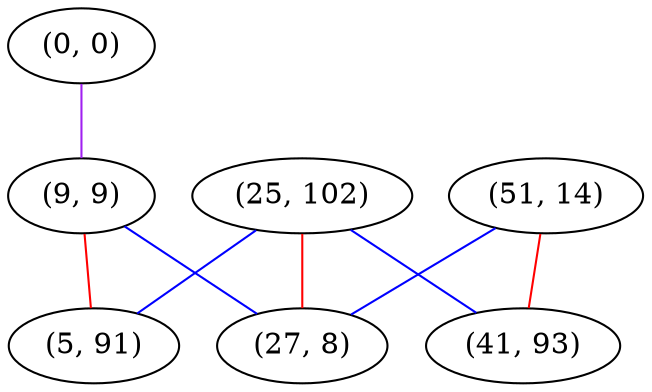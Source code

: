 graph "" {
"(0, 0)";
"(25, 102)";
"(9, 9)";
"(51, 14)";
"(41, 93)";
"(5, 91)";
"(27, 8)";
"(0, 0)" -- "(9, 9)"  [color=purple, key=0, weight=4];
"(25, 102)" -- "(27, 8)"  [color=red, key=0, weight=1];
"(25, 102)" -- "(41, 93)"  [color=blue, key=0, weight=3];
"(25, 102)" -- "(5, 91)"  [color=blue, key=0, weight=3];
"(9, 9)" -- "(27, 8)"  [color=blue, key=0, weight=3];
"(9, 9)" -- "(5, 91)"  [color=red, key=0, weight=1];
"(51, 14)" -- "(27, 8)"  [color=blue, key=0, weight=3];
"(51, 14)" -- "(41, 93)"  [color=red, key=0, weight=1];
}
